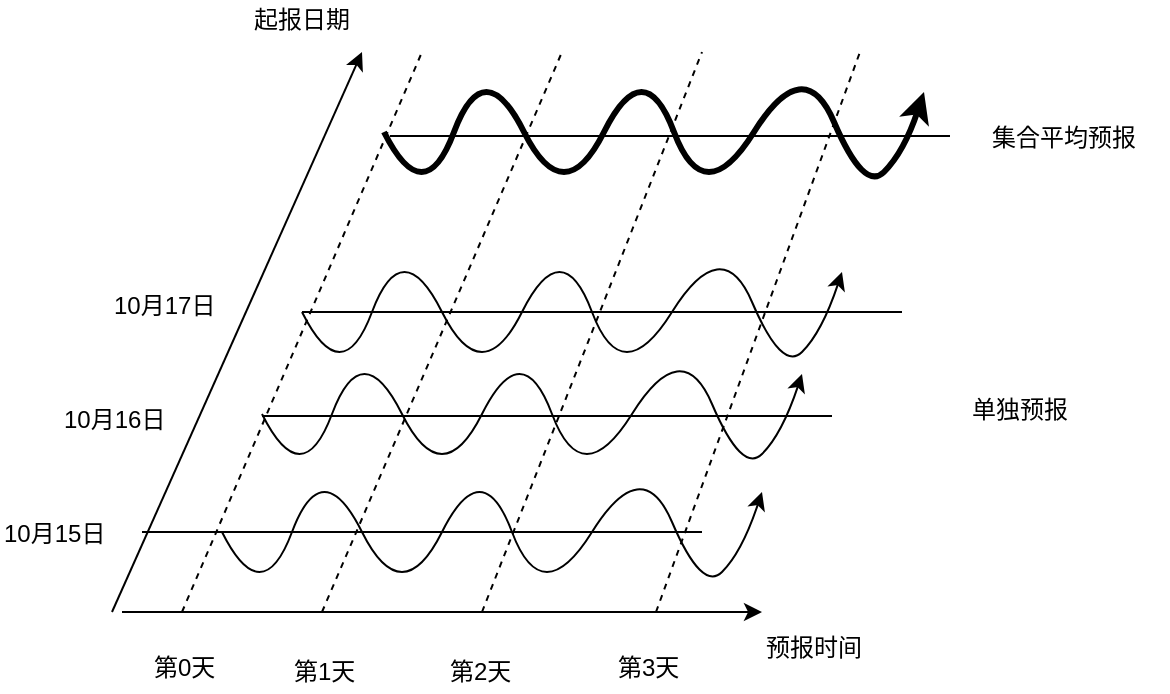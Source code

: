 <mxfile pages="1" version="11.2.3" type="github"><diagram id="-ocyrjaa_V28AUPeBCGw" name="第 1 页"><mxGraphModel dx="1366" dy="773" grid="1" gridSize="10" guides="1" tooltips="1" connect="1" arrows="1" fold="1" page="1" pageScale="1" pageWidth="827" pageHeight="1169" math="0" shadow="0"><root><mxCell id="0"/><mxCell id="1" parent="0"/><mxCell id="geV0uacf5wfGNvzj3BQJ-2" value="" style="endArrow=classic;html=1;" edge="1" parent="1"><mxGeometry width="50" height="50" relative="1" as="geometry"><mxPoint x="245" y="440" as="sourcePoint"/><mxPoint x="370" y="160" as="targetPoint"/></mxGeometry></mxCell><mxCell id="geV0uacf5wfGNvzj3BQJ-3" value="" style="endArrow=classic;html=1;" edge="1" parent="1"><mxGeometry width="50" height="50" relative="1" as="geometry"><mxPoint x="250" y="440" as="sourcePoint"/><mxPoint x="570" y="440" as="targetPoint"/></mxGeometry></mxCell><mxCell id="geV0uacf5wfGNvzj3BQJ-4" value="" style="endArrow=none;html=1;" edge="1" parent="1"><mxGeometry width="50" height="50" relative="1" as="geometry"><mxPoint x="260" y="400" as="sourcePoint"/><mxPoint x="540" y="400" as="targetPoint"/></mxGeometry></mxCell><mxCell id="geV0uacf5wfGNvzj3BQJ-5" value="" style="endArrow=none;html=1;" edge="1" parent="1"><mxGeometry width="50" height="50" relative="1" as="geometry"><mxPoint x="320" y="342" as="sourcePoint"/><mxPoint x="605" y="342" as="targetPoint"/></mxGeometry></mxCell><mxCell id="geV0uacf5wfGNvzj3BQJ-6" value="" style="endArrow=none;html=1;" edge="1" parent="1"><mxGeometry width="50" height="50" relative="1" as="geometry"><mxPoint x="340" y="290" as="sourcePoint"/><mxPoint x="640" y="290" as="targetPoint"/></mxGeometry></mxCell><mxCell id="geV0uacf5wfGNvzj3BQJ-7" value="" style="endArrow=none;html=1;" edge="1" parent="1"><mxGeometry width="50" height="50" relative="1" as="geometry"><mxPoint x="384" y="202" as="sourcePoint"/><mxPoint x="664" y="202" as="targetPoint"/></mxGeometry></mxCell><mxCell id="geV0uacf5wfGNvzj3BQJ-8" value="" style="curved=1;endArrow=classic;html=1;" edge="1" parent="1"><mxGeometry width="50" height="50" relative="1" as="geometry"><mxPoint x="300" y="400" as="sourcePoint"/><mxPoint x="570" y="380" as="targetPoint"/><Array as="points"><mxPoint x="320" y="440"/><mxPoint x="350" y="360"/><mxPoint x="390" y="440"/><mxPoint x="430" y="360"/><mxPoint x="460" y="440"/><mxPoint x="510" y="360"/><mxPoint x="540" y="430"/><mxPoint x="560" y="410"/></Array></mxGeometry></mxCell><mxCell id="geV0uacf5wfGNvzj3BQJ-9" value="" style="curved=1;endArrow=classic;html=1;" edge="1" parent="1"><mxGeometry width="50" height="50" relative="1" as="geometry"><mxPoint x="320" y="341" as="sourcePoint"/><mxPoint x="590" y="321" as="targetPoint"/><Array as="points"><mxPoint x="340" y="381"/><mxPoint x="370" y="301"/><mxPoint x="410" y="381"/><mxPoint x="450" y="301"/><mxPoint x="480" y="381"/><mxPoint x="530" y="301"/><mxPoint x="560" y="371"/><mxPoint x="580" y="351"/></Array></mxGeometry></mxCell><mxCell id="geV0uacf5wfGNvzj3BQJ-10" value="" style="curved=1;endArrow=classic;html=1;" edge="1" parent="1"><mxGeometry width="50" height="50" relative="1" as="geometry"><mxPoint x="340" y="290" as="sourcePoint"/><mxPoint x="610" y="270" as="targetPoint"/><Array as="points"><mxPoint x="360" y="330"/><mxPoint x="390" y="250"/><mxPoint x="430" y="330"/><mxPoint x="470" y="250"/><mxPoint x="500" y="330"/><mxPoint x="550" y="250"/><mxPoint x="580" y="320"/><mxPoint x="600" y="300"/></Array></mxGeometry></mxCell><mxCell id="geV0uacf5wfGNvzj3BQJ-11" value="" style="curved=1;endArrow=classic;html=1;strokeWidth=3;" edge="1" parent="1"><mxGeometry width="50" height="50" relative="1" as="geometry"><mxPoint x="381" y="200" as="sourcePoint"/><mxPoint x="651" y="180" as="targetPoint"/><Array as="points"><mxPoint x="401" y="240"/><mxPoint x="431" y="160"/><mxPoint x="471" y="240"/><mxPoint x="511" y="160"/><mxPoint x="541" y="240"/><mxPoint x="591" y="160"/><mxPoint x="621" y="230"/><mxPoint x="641" y="210"/></Array></mxGeometry></mxCell><mxCell id="geV0uacf5wfGNvzj3BQJ-12" value="" style="endArrow=none;dashed=1;html=1;" edge="1" parent="1"><mxGeometry width="50" height="50" relative="1" as="geometry"><mxPoint x="350" y="440" as="sourcePoint"/><mxPoint x="470" y="160" as="targetPoint"/></mxGeometry></mxCell><mxCell id="geV0uacf5wfGNvzj3BQJ-13" value="" style="endArrow=none;dashed=1;html=1;" edge="1" parent="1"><mxGeometry width="50" height="50" relative="1" as="geometry"><mxPoint x="430" y="440" as="sourcePoint"/><mxPoint x="540" y="160" as="targetPoint"/></mxGeometry></mxCell><mxCell id="geV0uacf5wfGNvzj3BQJ-14" value="" style="endArrow=none;dashed=1;html=1;" edge="1" parent="1"><mxGeometry width="50" height="50" relative="1" as="geometry"><mxPoint x="517" y="440" as="sourcePoint"/><mxPoint x="619" y="160" as="targetPoint"/></mxGeometry></mxCell><mxCell id="geV0uacf5wfGNvzj3BQJ-15" value="" style="endArrow=none;dashed=1;html=1;" edge="1" parent="1"><mxGeometry width="50" height="50" relative="1" as="geometry"><mxPoint x="280" y="440" as="sourcePoint"/><mxPoint x="400" y="160" as="targetPoint"/></mxGeometry></mxCell><mxCell id="geV0uacf5wfGNvzj3BQJ-16" value="第0天" style="text;html=1;resizable=0;points=[];autosize=1;align=left;verticalAlign=top;spacingTop=-4;" vertex="1" parent="1"><mxGeometry x="264" y="458" width="50" height="20" as="geometry"/></mxCell><mxCell id="geV0uacf5wfGNvzj3BQJ-17" value="第1天" style="text;html=1;resizable=0;points=[];autosize=1;align=left;verticalAlign=top;spacingTop=-4;" vertex="1" parent="1"><mxGeometry x="334" y="460" width="50" height="20" as="geometry"/></mxCell><mxCell id="geV0uacf5wfGNvzj3BQJ-18" value="第2天" style="text;html=1;resizable=0;points=[];autosize=1;align=left;verticalAlign=top;spacingTop=-4;" vertex="1" parent="1"><mxGeometry x="412" y="460" width="50" height="20" as="geometry"/></mxCell><mxCell id="geV0uacf5wfGNvzj3BQJ-19" value="第3天" style="text;html=1;resizable=0;points=[];autosize=1;align=left;verticalAlign=top;spacingTop=-4;" vertex="1" parent="1"><mxGeometry x="496" y="458" width="50" height="20" as="geometry"/></mxCell><mxCell id="geV0uacf5wfGNvzj3BQJ-20" value="10月15日" style="text;html=1;resizable=0;points=[];autosize=1;align=left;verticalAlign=top;spacingTop=-4;" vertex="1" parent="1"><mxGeometry x="189" y="391" width="70" height="20" as="geometry"/></mxCell><mxCell id="geV0uacf5wfGNvzj3BQJ-21" value="10月16日" style="text;html=1;resizable=0;points=[];autosize=1;align=left;verticalAlign=top;spacingTop=-4;" vertex="1" parent="1"><mxGeometry x="219" y="334" width="70" height="20" as="geometry"/></mxCell><mxCell id="geV0uacf5wfGNvzj3BQJ-22" value="10月17日" style="text;html=1;resizable=0;points=[];autosize=1;align=left;verticalAlign=top;spacingTop=-4;" vertex="1" parent="1"><mxGeometry x="244" y="277" width="70" height="20" as="geometry"/></mxCell><mxCell id="geV0uacf5wfGNvzj3BQJ-23" value="起报日期" style="text;html=1;resizable=0;points=[];autosize=1;align=left;verticalAlign=top;spacingTop=-4;" vertex="1" parent="1"><mxGeometry x="314" y="134" width="60" height="20" as="geometry"/></mxCell><mxCell id="geV0uacf5wfGNvzj3BQJ-24" value="预报时间" style="text;html=1;resizable=0;points=[];autosize=1;align=left;verticalAlign=top;spacingTop=-4;" vertex="1" parent="1"><mxGeometry x="570" y="448" width="60" height="20" as="geometry"/></mxCell><mxCell id="geV0uacf5wfGNvzj3BQJ-25" value="单独预报" style="text;html=1;resizable=0;points=[];autosize=1;align=left;verticalAlign=top;spacingTop=-4;" vertex="1" parent="1"><mxGeometry x="673" y="329" width="60" height="20" as="geometry"/></mxCell><mxCell id="geV0uacf5wfGNvzj3BQJ-26" value="集合平均预报" style="text;html=1;resizable=0;points=[];autosize=1;align=left;verticalAlign=top;spacingTop=-4;" vertex="1" parent="1"><mxGeometry x="683" y="193" width="90" height="20" as="geometry"/></mxCell></root></mxGraphModel></diagram></mxfile>